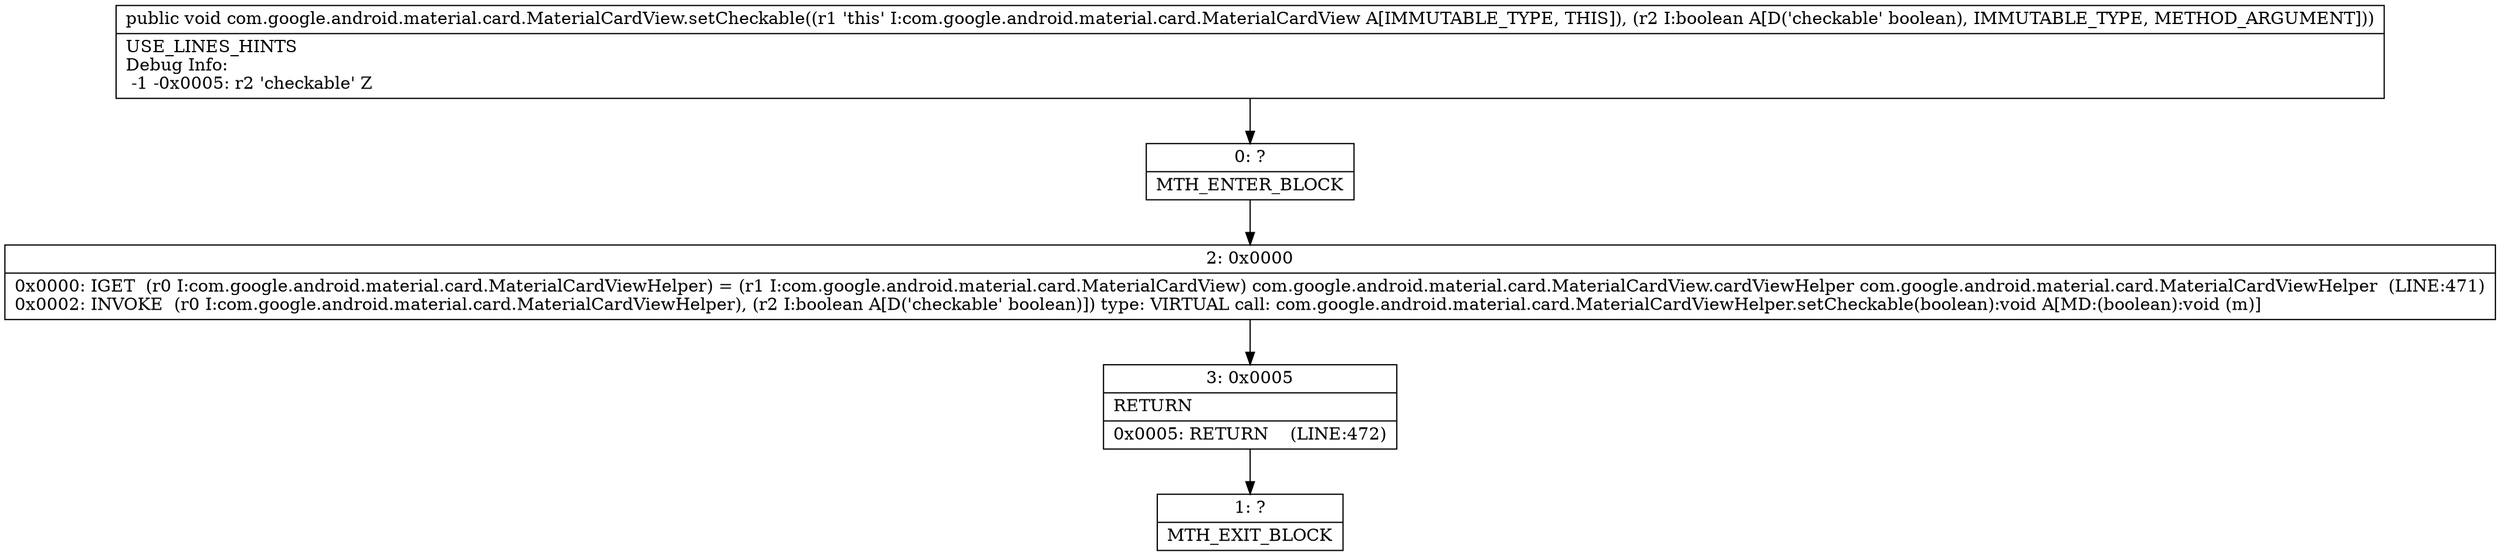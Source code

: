 digraph "CFG forcom.google.android.material.card.MaterialCardView.setCheckable(Z)V" {
Node_0 [shape=record,label="{0\:\ ?|MTH_ENTER_BLOCK\l}"];
Node_2 [shape=record,label="{2\:\ 0x0000|0x0000: IGET  (r0 I:com.google.android.material.card.MaterialCardViewHelper) = (r1 I:com.google.android.material.card.MaterialCardView) com.google.android.material.card.MaterialCardView.cardViewHelper com.google.android.material.card.MaterialCardViewHelper  (LINE:471)\l0x0002: INVOKE  (r0 I:com.google.android.material.card.MaterialCardViewHelper), (r2 I:boolean A[D('checkable' boolean)]) type: VIRTUAL call: com.google.android.material.card.MaterialCardViewHelper.setCheckable(boolean):void A[MD:(boolean):void (m)]\l}"];
Node_3 [shape=record,label="{3\:\ 0x0005|RETURN\l|0x0005: RETURN    (LINE:472)\l}"];
Node_1 [shape=record,label="{1\:\ ?|MTH_EXIT_BLOCK\l}"];
MethodNode[shape=record,label="{public void com.google.android.material.card.MaterialCardView.setCheckable((r1 'this' I:com.google.android.material.card.MaterialCardView A[IMMUTABLE_TYPE, THIS]), (r2 I:boolean A[D('checkable' boolean), IMMUTABLE_TYPE, METHOD_ARGUMENT]))  | USE_LINES_HINTS\lDebug Info:\l  \-1 \-0x0005: r2 'checkable' Z\l}"];
MethodNode -> Node_0;Node_0 -> Node_2;
Node_2 -> Node_3;
Node_3 -> Node_1;
}

